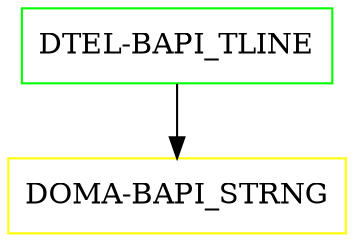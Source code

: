 digraph G {
  "DTEL-BAPI_TLINE" [shape=box,color=green];
  "DOMA-BAPI_STRNG" [shape=box,color=yellow,URL="./DOMA_BAPI_STRNG.html"];
  "DTEL-BAPI_TLINE" -> "DOMA-BAPI_STRNG";
}
